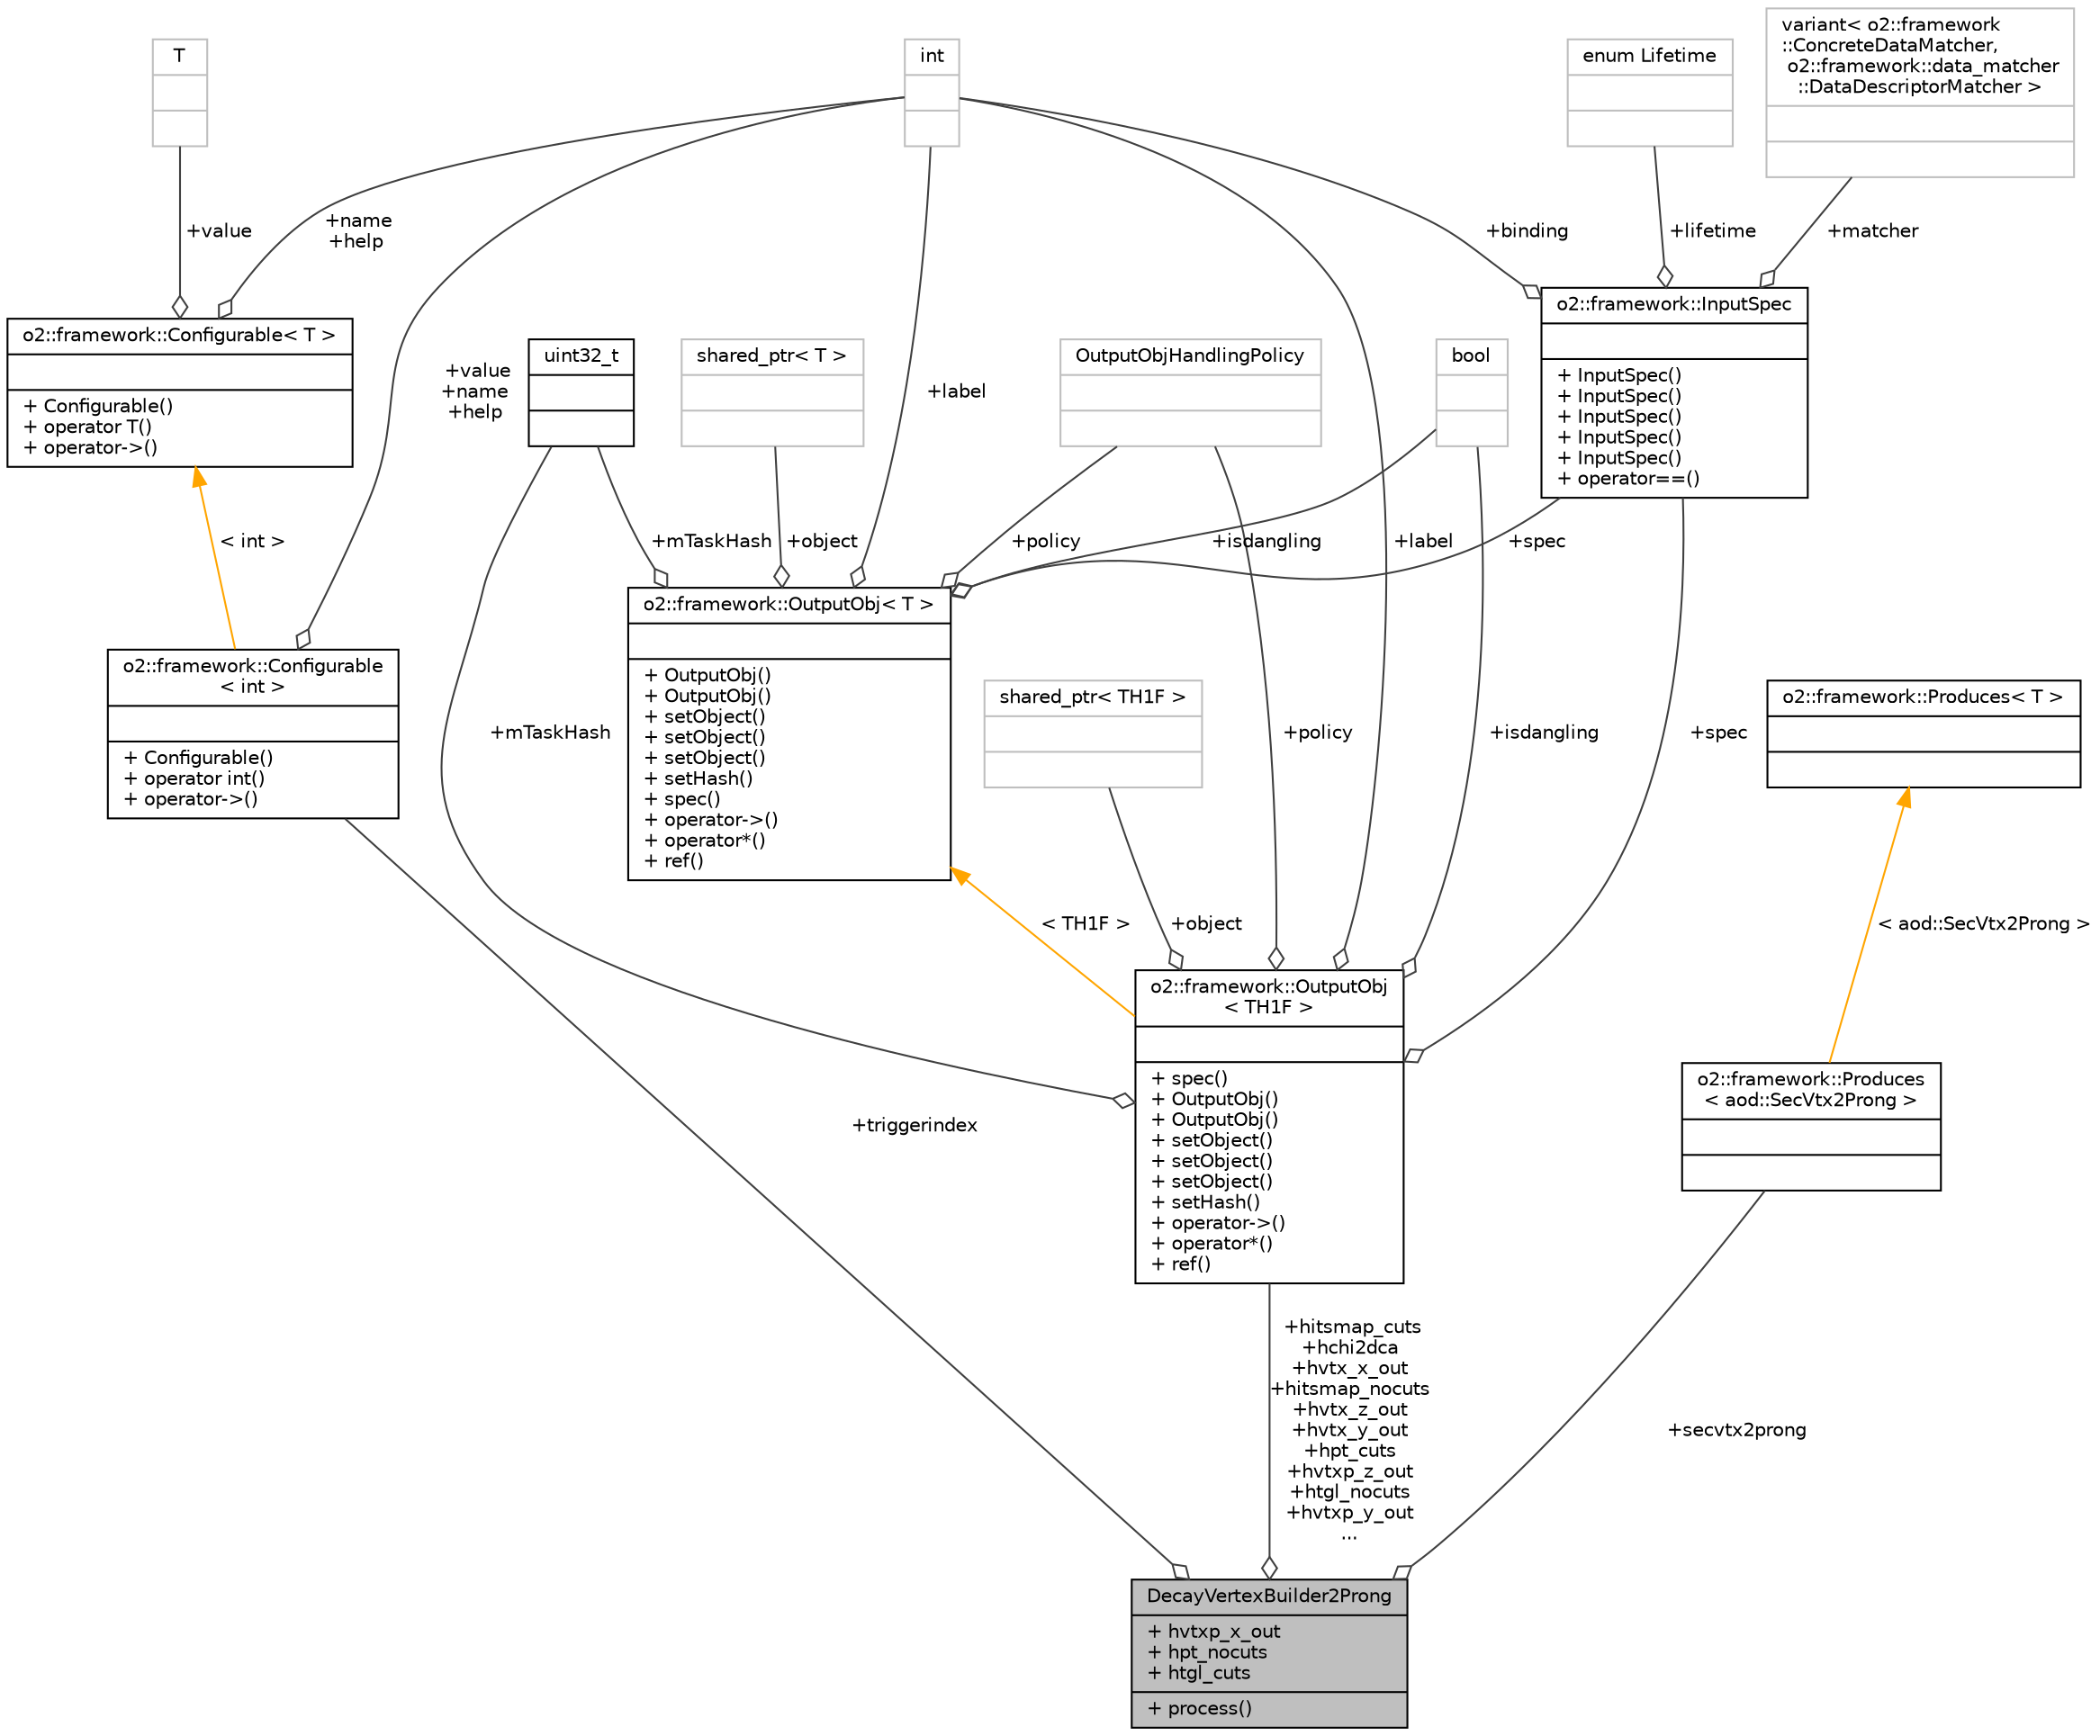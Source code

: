 digraph "DecayVertexBuilder2Prong"
{
 // INTERACTIVE_SVG=YES
  bgcolor="transparent";
  edge [fontname="Helvetica",fontsize="10",labelfontname="Helvetica",labelfontsize="10"];
  node [fontname="Helvetica",fontsize="10",shape=record];
  Node1 [label="{DecayVertexBuilder2Prong\n|+ hvtxp_x_out\l+ hpt_nocuts\l+ htgl_cuts\l|+ process()\l}",height=0.2,width=0.4,color="black", fillcolor="grey75", style="filled", fontcolor="black"];
  Node2 -> Node1 [color="grey25",fontsize="10",style="solid",label=" +triggerindex" ,arrowhead="odiamond",fontname="Helvetica"];
  Node2 [label="{o2::framework::Configurable\l\< int \>\n||+ Configurable()\l+ operator int()\l+ operator-\>()\l}",height=0.2,width=0.4,color="black",URL="$d8/d71/structo2_1_1framework_1_1Configurable.html"];
  Node3 -> Node2 [color="grey25",fontsize="10",style="solid",label=" +value\n+name\n+help" ,arrowhead="odiamond",fontname="Helvetica"];
  Node3 [label="{int\n||}",height=0.2,width=0.4,color="grey75"];
  Node4 -> Node2 [dir="back",color="orange",fontsize="10",style="solid",label=" \< int \>" ,fontname="Helvetica"];
  Node4 [label="{o2::framework::Configurable\< T \>\n||+ Configurable()\l+ operator T()\l+ operator-\>()\l}",height=0.2,width=0.4,color="black",URL="$d8/d71/structo2_1_1framework_1_1Configurable.html"];
  Node3 -> Node4 [color="grey25",fontsize="10",style="solid",label=" +name\n+help" ,arrowhead="odiamond",fontname="Helvetica"];
  Node5 -> Node4 [color="grey25",fontsize="10",style="solid",label=" +value" ,arrowhead="odiamond",fontname="Helvetica"];
  Node5 [label="{T\n||}",height=0.2,width=0.4,color="grey75"];
  Node6 -> Node1 [color="grey25",fontsize="10",style="solid",label=" +secvtx2prong" ,arrowhead="odiamond",fontname="Helvetica"];
  Node6 [label="{o2::framework::Produces\l\< aod::SecVtx2Prong \>\n||}",height=0.2,width=0.4,color="black",URL="$d6/d86/structo2_1_1framework_1_1Produces.html"];
  Node7 -> Node6 [dir="back",color="orange",fontsize="10",style="solid",label=" \< aod::SecVtx2Prong \>" ,fontname="Helvetica"];
  Node7 [label="{o2::framework::Produces\< T \>\n||}",height=0.2,width=0.4,color="black",URL="$d6/d86/structo2_1_1framework_1_1Produces.html"];
  Node8 -> Node1 [color="grey25",fontsize="10",style="solid",label=" +hitsmap_cuts\n+hchi2dca\n+hvtx_x_out\n+hitsmap_nocuts\n+hvtx_z_out\n+hvtx_y_out\n+hpt_cuts\n+hvtxp_z_out\n+htgl_nocuts\n+hvtxp_y_out\n..." ,arrowhead="odiamond",fontname="Helvetica"];
  Node8 [label="{o2::framework::OutputObj\l\< TH1F \>\n||+ spec()\l+ OutputObj()\l+ OutputObj()\l+ setObject()\l+ setObject()\l+ setObject()\l+ setHash()\l+ operator-\>()\l+ operator*()\l+ ref()\l}",height=0.2,width=0.4,color="black",URL="$d4/d79/structo2_1_1framework_1_1OutputObj.html"];
  Node9 -> Node8 [color="grey25",fontsize="10",style="solid",label=" +policy" ,arrowhead="odiamond",fontname="Helvetica"];
  Node9 [label="{OutputObjHandlingPolicy\n||}",height=0.2,width=0.4,color="grey75"];
  Node10 -> Node8 [color="grey25",fontsize="10",style="solid",label=" +mTaskHash" ,arrowhead="odiamond",fontname="Helvetica"];
  Node10 [label="{uint32_t\n||}",height=0.2,width=0.4,color="black",URL="$d3/d87/classuint32__t.html"];
  Node3 -> Node8 [color="grey25",fontsize="10",style="solid",label=" +label" ,arrowhead="odiamond",fontname="Helvetica"];
  Node11 -> Node8 [color="grey25",fontsize="10",style="solid",label=" +isdangling" ,arrowhead="odiamond",fontname="Helvetica"];
  Node11 [label="{bool\n||}",height=0.2,width=0.4,color="grey75"];
  Node12 -> Node8 [color="grey25",fontsize="10",style="solid",label=" +spec" ,arrowhead="odiamond",fontname="Helvetica"];
  Node12 [label="{o2::framework::InputSpec\n||+ InputSpec()\l+ InputSpec()\l+ InputSpec()\l+ InputSpec()\l+ InputSpec()\l+ operator==()\l}",height=0.2,width=0.4,color="black",URL="$da/d96/structo2_1_1framework_1_1InputSpec.html"];
  Node13 -> Node12 [color="grey25",fontsize="10",style="solid",label=" +lifetime" ,arrowhead="odiamond",fontname="Helvetica"];
  Node13 [label="{enum Lifetime\n||}",height=0.2,width=0.4,color="grey75"];
  Node14 -> Node12 [color="grey25",fontsize="10",style="solid",label=" +matcher" ,arrowhead="odiamond",fontname="Helvetica"];
  Node14 [label="{variant\< o2::framework\l::ConcreteDataMatcher,\l o2::framework::data_matcher\l::DataDescriptorMatcher \>\n||}",height=0.2,width=0.4,color="grey75"];
  Node3 -> Node12 [color="grey25",fontsize="10",style="solid",label=" +binding" ,arrowhead="odiamond",fontname="Helvetica"];
  Node15 -> Node8 [color="grey25",fontsize="10",style="solid",label=" +object" ,arrowhead="odiamond",fontname="Helvetica"];
  Node15 [label="{shared_ptr\< TH1F \>\n||}",height=0.2,width=0.4,color="grey75"];
  Node16 -> Node8 [dir="back",color="orange",fontsize="10",style="solid",label=" \< TH1F \>" ,fontname="Helvetica"];
  Node16 [label="{o2::framework::OutputObj\< T \>\n||+ OutputObj()\l+ OutputObj()\l+ setObject()\l+ setObject()\l+ setObject()\l+ setHash()\l+ spec()\l+ operator-\>()\l+ operator*()\l+ ref()\l}",height=0.2,width=0.4,color="black",URL="$d4/d79/structo2_1_1framework_1_1OutputObj.html"];
  Node10 -> Node16 [color="grey25",fontsize="10",style="solid",label=" +mTaskHash" ,arrowhead="odiamond",fontname="Helvetica"];
  Node9 -> Node16 [color="grey25",fontsize="10",style="solid",label=" +policy" ,arrowhead="odiamond",fontname="Helvetica"];
  Node3 -> Node16 [color="grey25",fontsize="10",style="solid",label=" +label" ,arrowhead="odiamond",fontname="Helvetica"];
  Node17 -> Node16 [color="grey25",fontsize="10",style="solid",label=" +object" ,arrowhead="odiamond",fontname="Helvetica"];
  Node17 [label="{shared_ptr\< T \>\n||}",height=0.2,width=0.4,color="grey75"];
  Node11 -> Node16 [color="grey25",fontsize="10",style="solid",label=" +isdangling" ,arrowhead="odiamond",fontname="Helvetica"];
  Node12 -> Node16 [color="grey25",fontsize="10",style="solid",label=" +spec" ,arrowhead="odiamond",fontname="Helvetica"];
}
